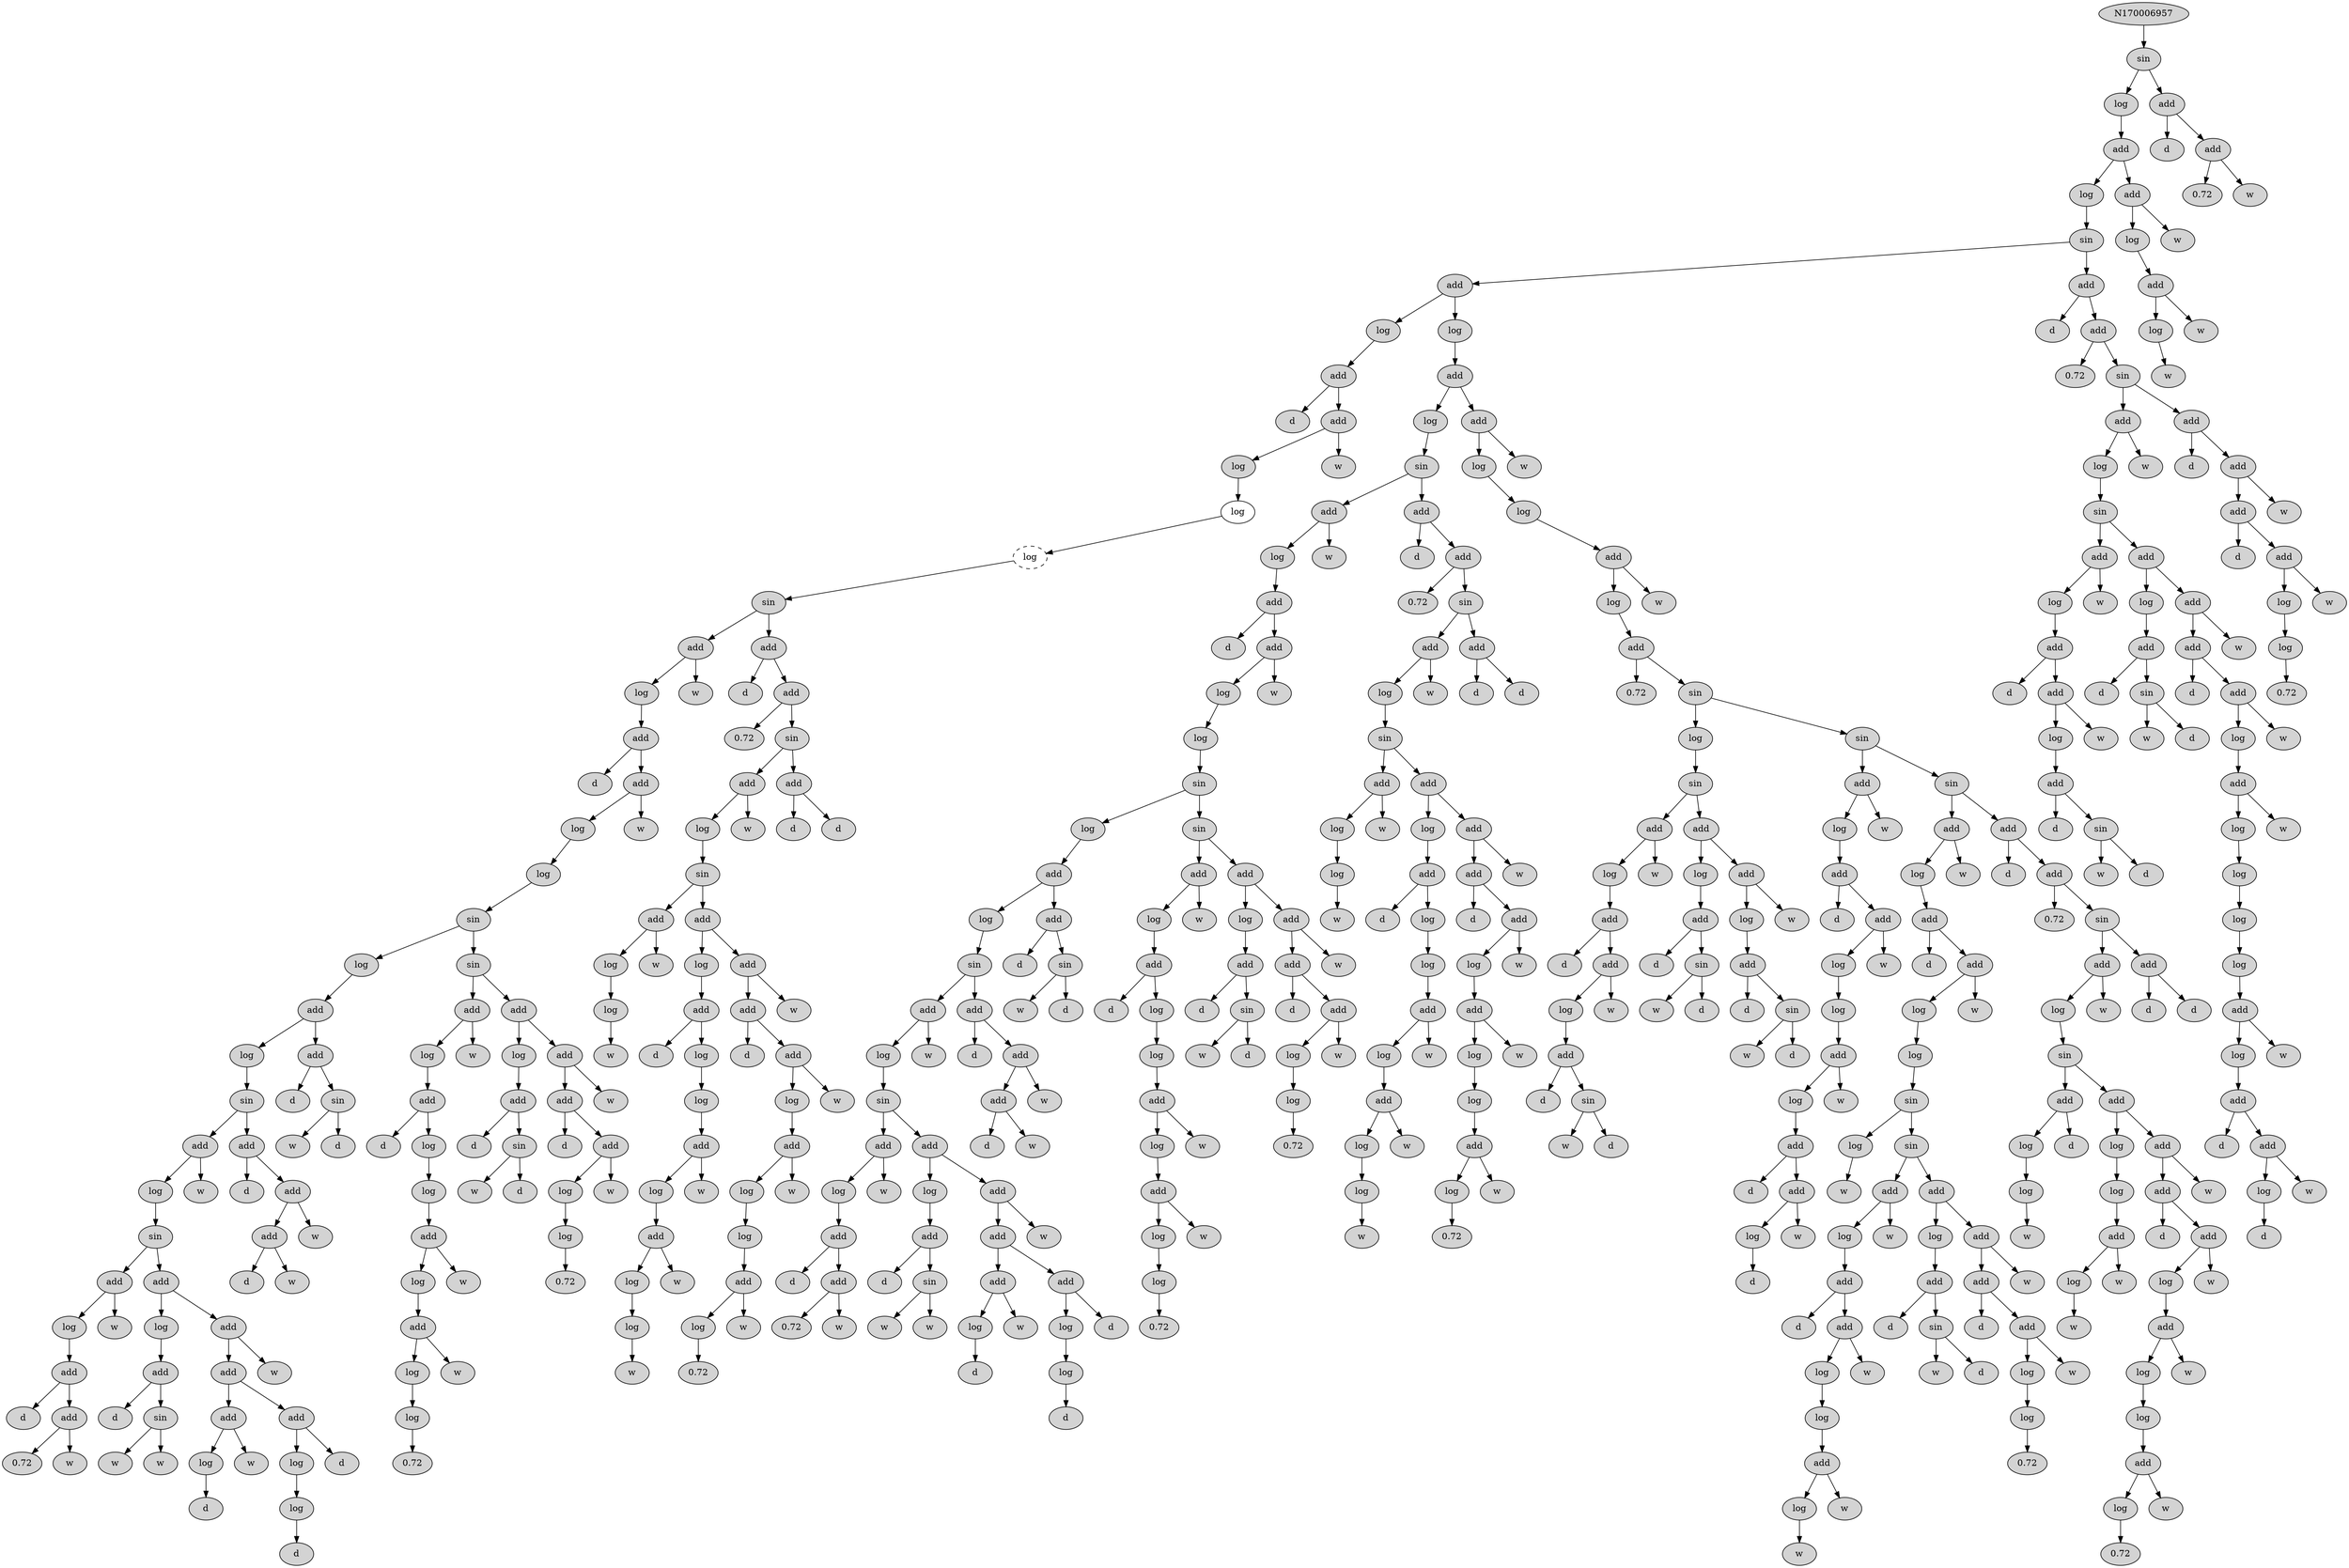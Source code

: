  digraph G170006957 {
N170006957[ style="filled"  label="N170006957"];
N170006957 -> N170006958;
N170006958[ style="filled"  label="sin"];
N170006958 -> N170006959;
N170006959[ style="filled"  label="log"];
N170006959 -> N170006960;
N170006960[ style="filled"  label="add"];
N170006960 -> N170006961;
N170006961[ style="filled"  label="log"];
N170006961 -> N170006962;
N170006962[ style="filled"  label="sin"];
N170006962 -> N170006963;
N170006963[ style="filled"  label="add"];
N170006963 -> N170006964;
N170006964[ style="filled"  label="log"];
N170006964 -> N170006965;
N170006965[ style="filled"  label="add"];
N170006965 -> N170006966;
N170006966[ style="filled"  label="d"];
N170006965 -> N170006967;
N170006967[ style="filled"  label="add"];
N170006967 -> N170006968;
N170006968[ style="filled"  label="log"];
N170006968 -> N170006969;
N170006969[ style="solid"  label="log"];
N170006969 -> N170007343;
N170007343[ style="dashed"  label="log"];
N170007343 -> N170007344;
N170007344[ style="filled"  label="sin"];
N170007344 -> N170007345;
N170007345[ style="filled"  label="add"];
N170007345 -> N170007346;
N170007346[ style="filled"  label="log"];
N170007346 -> N170007347;
N170007347[ style="filled"  label="add"];
N170007347 -> N170007348;
N170007348[ style="filled"  label="d"];
N170007347 -> N170007349;
N170007349[ style="filled"  label="add"];
N170007349 -> N170007350;
N170007350[ style="filled"  label="log"];
N170007350 -> N170007351;
N170007351[ style="filled"  label="log"];
N170007351 -> N170007352;
N170007352[ style="filled"  label="sin"];
N170007352 -> N170007353;
N170007353[ style="filled"  label="log"];
N170007353 -> N170007354;
N170007354[ style="filled"  label="add"];
N170007354 -> N170007355;
N170007355[ style="filled"  label="log"];
N170007355 -> N170007356;
N170007356[ style="filled"  label="sin"];
N170007356 -> N170007357;
N170007357[ style="filled"  label="add"];
N170007357 -> N170007358;
N170007358[ style="filled"  label="log"];
N170007358 -> N170007359;
N170007359[ style="filled"  label="sin"];
N170007359 -> N170007360;
N170007360[ style="filled"  label="add"];
N170007360 -> N170007361;
N170007361[ style="filled"  label="log"];
N170007361 -> N170007362;
N170007362[ style="filled"  label="add"];
N170007362 -> N170007363;
N170007363[ style="filled"  label="d"];
N170007362 -> N170007364;
N170007364[ style="filled"  label="add"];
N170007364 -> N170007365;
N170007365[ style="filled"  label="0.72"];
N170007364 -> N170007366;
N170007366[ style="filled"  label="w"];
N170007360 -> N170007367;
N170007367[ style="filled"  label="w"];
N170007359 -> N170007368;
N170007368[ style="filled"  label="add"];
N170007368 -> N170007369;
N170007369[ style="filled"  label="log"];
N170007369 -> N170007370;
N170007370[ style="filled"  label="add"];
N170007370 -> N170007371;
N170007371[ style="filled"  label="d"];
N170007370 -> N170007372;
N170007372[ style="filled"  label="sin"];
N170007372 -> N170007373;
N170007373[ style="filled"  label="w"];
N170007372 -> N170007374;
N170007374[ style="filled"  label="w"];
N170007368 -> N170007375;
N170007375[ style="filled"  label="add"];
N170007375 -> N170007376;
N170007376[ style="filled"  label="add"];
N170007376 -> N170007377;
N170007377[ style="filled"  label="add"];
N170007377 -> N170007378;
N170007378[ style="filled"  label="log"];
N170007378 -> N170007379;
N170007379[ style="filled"  label="d"];
N170007377 -> N170007380;
N170007380[ style="filled"  label="w"];
N170007376 -> N170007381;
N170007381[ style="filled"  label="add"];
N170007381 -> N170007382;
N170007382[ style="filled"  label="log"];
N170007382 -> N170007383;
N170007383[ style="filled"  label="log"];
N170007383 -> N170007384;
N170007384[ style="filled"  label="d"];
N170007381 -> N170007385;
N170007385[ style="filled"  label="d"];
N170007375 -> N170007386;
N170007386[ style="filled"  label="w"];
N170007357 -> N170007387;
N170007387[ style="filled"  label="w"];
N170007356 -> N170007388;
N170007388[ style="filled"  label="add"];
N170007388 -> N170007389;
N170007389[ style="filled"  label="d"];
N170007388 -> N170007390;
N170007390[ style="filled"  label="add"];
N170007390 -> N170007391;
N170007391[ style="filled"  label="add"];
N170007391 -> N170007392;
N170007392[ style="filled"  label="d"];
N170007391 -> N170007393;
N170007393[ style="filled"  label="w"];
N170007390 -> N170007394;
N170007394[ style="filled"  label="w"];
N170007354 -> N170007395;
N170007395[ style="filled"  label="add"];
N170007395 -> N170007396;
N170007396[ style="filled"  label="d"];
N170007395 -> N170007397;
N170007397[ style="filled"  label="sin"];
N170007397 -> N170007398;
N170007398[ style="filled"  label="w"];
N170007397 -> N170007399;
N170007399[ style="filled"  label="d"];
N170007352 -> N170007400;
N170007400[ style="filled"  label="sin"];
N170007400 -> N170007401;
N170007401[ style="filled"  label="add"];
N170007401 -> N170007402;
N170007402[ style="filled"  label="log"];
N170007402 -> N170007403;
N170007403[ style="filled"  label="add"];
N170007403 -> N170007404;
N170007404[ style="filled"  label="d"];
N170007403 -> N170007405;
N170007405[ style="filled"  label="log"];
N170007405 -> N170007406;
N170007406[ style="filled"  label="log"];
N170007406 -> N170007407;
N170007407[ style="filled"  label="add"];
N170007407 -> N170007408;
N170007408[ style="filled"  label="log"];
N170007408 -> N170007409;
N170007409[ style="filled"  label="add"];
N170007409 -> N170007410;
N170007410[ style="filled"  label="log"];
N170007410 -> N170007411;
N170007411[ style="filled"  label="log"];
N170007411 -> N170007412;
N170007412[ style="filled"  label="0.72"];
N170007409 -> N170007413;
N170007413[ style="filled"  label="w"];
N170007407 -> N170007414;
N170007414[ style="filled"  label="w"];
N170007401 -> N170007415;
N170007415[ style="filled"  label="w"];
N170007400 -> N170007416;
N170007416[ style="filled"  label="add"];
N170007416 -> N170007417;
N170007417[ style="filled"  label="log"];
N170007417 -> N170007418;
N170007418[ style="filled"  label="add"];
N170007418 -> N170007419;
N170007419[ style="filled"  label="d"];
N170007418 -> N170007420;
N170007420[ style="filled"  label="sin"];
N170007420 -> N170007421;
N170007421[ style="filled"  label="w"];
N170007420 -> N170007422;
N170007422[ style="filled"  label="d"];
N170007416 -> N170007423;
N170007423[ style="filled"  label="add"];
N170007423 -> N170007424;
N170007424[ style="filled"  label="add"];
N170007424 -> N170007425;
N170007425[ style="filled"  label="d"];
N170007424 -> N170007426;
N170007426[ style="filled"  label="add"];
N170007426 -> N170007427;
N170007427[ style="filled"  label="log"];
N170007427 -> N170007428;
N170007428[ style="filled"  label="log"];
N170007428 -> N170007429;
N170007429[ style="filled"  label="0.72"];
N170007426 -> N170007430;
N170007430[ style="filled"  label="w"];
N170007423 -> N170007431;
N170007431[ style="filled"  label="w"];
N170007349 -> N170007432;
N170007432[ style="filled"  label="w"];
N170007345 -> N170007433;
N170007433[ style="filled"  label="w"];
N170007344 -> N170007434;
N170007434[ style="filled"  label="add"];
N170007434 -> N170007435;
N170007435[ style="filled"  label="d"];
N170007434 -> N170007436;
N170007436[ style="filled"  label="add"];
N170007436 -> N170007437;
N170007437[ style="filled"  label="0.72"];
N170007436 -> N170007438;
N170007438[ style="filled"  label="sin"];
N170007438 -> N170007439;
N170007439[ style="filled"  label="add"];
N170007439 -> N170007440;
N170007440[ style="filled"  label="log"];
N170007440 -> N170007441;
N170007441[ style="filled"  label="sin"];
N170007441 -> N170007442;
N170007442[ style="filled"  label="add"];
N170007442 -> N170007443;
N170007443[ style="filled"  label="log"];
N170007443 -> N170007444;
N170007444[ style="filled"  label="log"];
N170007444 -> N170007445;
N170007445[ style="filled"  label="w"];
N170007442 -> N170007446;
N170007446[ style="filled"  label="w"];
N170007441 -> N170007447;
N170007447[ style="filled"  label="add"];
N170007447 -> N170007448;
N170007448[ style="filled"  label="log"];
N170007448 -> N170007449;
N170007449[ style="filled"  label="add"];
N170007449 -> N170007450;
N170007450[ style="filled"  label="d"];
N170007449 -> N170007451;
N170007451[ style="filled"  label="log"];
N170007451 -> N170007452;
N170007452[ style="filled"  label="log"];
N170007452 -> N170007453;
N170007453[ style="filled"  label="add"];
N170007453 -> N170007454;
N170007454[ style="filled"  label="log"];
N170007454 -> N170007455;
N170007455[ style="filled"  label="add"];
N170007455 -> N170007456;
N170007456[ style="filled"  label="log"];
N170007456 -> N170007457;
N170007457[ style="filled"  label="log"];
N170007457 -> N170007458;
N170007458[ style="filled"  label="w"];
N170007455 -> N170007459;
N170007459[ style="filled"  label="w"];
N170007453 -> N170007460;
N170007460[ style="filled"  label="w"];
N170007447 -> N170007461;
N170007461[ style="filled"  label="add"];
N170007461 -> N170007462;
N170007462[ style="filled"  label="add"];
N170007462 -> N170007463;
N170007463[ style="filled"  label="d"];
N170007462 -> N170007464;
N170007464[ style="filled"  label="add"];
N170007464 -> N170007465;
N170007465[ style="filled"  label="log"];
N170007465 -> N170007466;
N170007466[ style="filled"  label="add"];
N170007466 -> N170007467;
N170007467[ style="filled"  label="log"];
N170007467 -> N170007468;
N170007468[ style="filled"  label="log"];
N170007468 -> N170007469;
N170007469[ style="filled"  label="add"];
N170007469 -> N170007470;
N170007470[ style="filled"  label="log"];
N170007470 -> N170007471;
N170007471[ style="filled"  label="0.72"];
N170007469 -> N170007472;
N170007472[ style="filled"  label="w"];
N170007466 -> N170007473;
N170007473[ style="filled"  label="w"];
N170007464 -> N170007474;
N170007474[ style="filled"  label="w"];
N170007461 -> N170007475;
N170007475[ style="filled"  label="w"];
N170007439 -> N170007476;
N170007476[ style="filled"  label="w"];
N170007438 -> N170007477;
N170007477[ style="filled"  label="add"];
N170007477 -> N170007478;
N170007478[ style="filled"  label="d"];
N170007477 -> N170007479;
N170007479[ style="filled"  label="d"];
N170006967 -> N170006971;
N170006971[ style="filled"  label="w"];
N170006963 -> N170006972;
N170006972[ style="filled"  label="log"];
N170006972 -> N170006973;
N170006973[ style="filled"  label="add"];
N170006973 -> N170006974;
N170006974[ style="filled"  label="log"];
N170006974 -> N170006975;
N170006975[ style="filled"  label="sin"];
N170006975 -> N170006976;
N170006976[ style="filled"  label="add"];
N170006976 -> N170006977;
N170006977[ style="filled"  label="log"];
N170006977 -> N170006978;
N170006978[ style="filled"  label="add"];
N170006978 -> N170006979;
N170006979[ style="filled"  label="d"];
N170006978 -> N170006980;
N170006980[ style="filled"  label="add"];
N170006980 -> N170006981;
N170006981[ style="filled"  label="log"];
N170006981 -> N170006982;
N170006982[ style="filled"  label="log"];
N170006982 -> N170006983;
N170006983[ style="filled"  label="sin"];
N170006983 -> N170006984;
N170006984[ style="filled"  label="log"];
N170006984 -> N170006985;
N170006985[ style="filled"  label="add"];
N170006985 -> N170006986;
N170006986[ style="filled"  label="log"];
N170006986 -> N170006987;
N170006987[ style="filled"  label="sin"];
N170006987 -> N170006988;
N170006988[ style="filled"  label="add"];
N170006988 -> N170006989;
N170006989[ style="filled"  label="log"];
N170006989 -> N170006990;
N170006990[ style="filled"  label="sin"];
N170006990 -> N170006991;
N170006991[ style="filled"  label="add"];
N170006991 -> N170006992;
N170006992[ style="filled"  label="log"];
N170006992 -> N170006993;
N170006993[ style="filled"  label="add"];
N170006993 -> N170006994;
N170006994[ style="filled"  label="d"];
N170006993 -> N170006995;
N170006995[ style="filled"  label="add"];
N170006995 -> N170006996;
N170006996[ style="filled"  label="0.72"];
N170006995 -> N170006997;
N170006997[ style="filled"  label="w"];
N170006991 -> N170006998;
N170006998[ style="filled"  label="w"];
N170006990 -> N170006999;
N170006999[ style="filled"  label="add"];
N170006999 -> N170007000;
N170007000[ style="filled"  label="log"];
N170007000 -> N170007001;
N170007001[ style="filled"  label="add"];
N170007001 -> N170007002;
N170007002[ style="filled"  label="d"];
N170007001 -> N170007003;
N170007003[ style="filled"  label="sin"];
N170007003 -> N170007004;
N170007004[ style="filled"  label="w"];
N170007003 -> N170007005;
N170007005[ style="filled"  label="w"];
N170006999 -> N170007006;
N170007006[ style="filled"  label="add"];
N170007006 -> N170007007;
N170007007[ style="filled"  label="add"];
N170007007 -> N170007008;
N170007008[ style="filled"  label="add"];
N170007008 -> N170007009;
N170007009[ style="filled"  label="log"];
N170007009 -> N170007010;
N170007010[ style="filled"  label="d"];
N170007008 -> N170007011;
N170007011[ style="filled"  label="w"];
N170007007 -> N170007012;
N170007012[ style="filled"  label="add"];
N170007012 -> N170007013;
N170007013[ style="filled"  label="log"];
N170007013 -> N170007014;
N170007014[ style="filled"  label="log"];
N170007014 -> N170007015;
N170007015[ style="filled"  label="d"];
N170007012 -> N170007016;
N170007016[ style="filled"  label="d"];
N170007006 -> N170007017;
N170007017[ style="filled"  label="w"];
N170006988 -> N170007018;
N170007018[ style="filled"  label="w"];
N170006987 -> N170007019;
N170007019[ style="filled"  label="add"];
N170007019 -> N170007020;
N170007020[ style="filled"  label="d"];
N170007019 -> N170007021;
N170007021[ style="filled"  label="add"];
N170007021 -> N170007022;
N170007022[ style="filled"  label="add"];
N170007022 -> N170007023;
N170007023[ style="filled"  label="d"];
N170007022 -> N170007024;
N170007024[ style="filled"  label="w"];
N170007021 -> N170007025;
N170007025[ style="filled"  label="w"];
N170006985 -> N170007026;
N170007026[ style="filled"  label="add"];
N170007026 -> N170007027;
N170007027[ style="filled"  label="d"];
N170007026 -> N170007028;
N170007028[ style="filled"  label="sin"];
N170007028 -> N170007029;
N170007029[ style="filled"  label="w"];
N170007028 -> N170007030;
N170007030[ style="filled"  label="d"];
N170006983 -> N170007031;
N170007031[ style="filled"  label="sin"];
N170007031 -> N170007032;
N170007032[ style="filled"  label="add"];
N170007032 -> N170007033;
N170007033[ style="filled"  label="log"];
N170007033 -> N170007034;
N170007034[ style="filled"  label="add"];
N170007034 -> N170007035;
N170007035[ style="filled"  label="d"];
N170007034 -> N170007036;
N170007036[ style="filled"  label="log"];
N170007036 -> N170007037;
N170007037[ style="filled"  label="log"];
N170007037 -> N170007038;
N170007038[ style="filled"  label="add"];
N170007038 -> N170007039;
N170007039[ style="filled"  label="log"];
N170007039 -> N170007040;
N170007040[ style="filled"  label="add"];
N170007040 -> N170007041;
N170007041[ style="filled"  label="log"];
N170007041 -> N170007042;
N170007042[ style="filled"  label="log"];
N170007042 -> N170007043;
N170007043[ style="filled"  label="0.72"];
N170007040 -> N170007044;
N170007044[ style="filled"  label="w"];
N170007038 -> N170007045;
N170007045[ style="filled"  label="w"];
N170007032 -> N170007046;
N170007046[ style="filled"  label="w"];
N170007031 -> N170007047;
N170007047[ style="filled"  label="add"];
N170007047 -> N170007048;
N170007048[ style="filled"  label="log"];
N170007048 -> N170007049;
N170007049[ style="filled"  label="add"];
N170007049 -> N170007050;
N170007050[ style="filled"  label="d"];
N170007049 -> N170007051;
N170007051[ style="filled"  label="sin"];
N170007051 -> N170007052;
N170007052[ style="filled"  label="w"];
N170007051 -> N170007053;
N170007053[ style="filled"  label="d"];
N170007047 -> N170007054;
N170007054[ style="filled"  label="add"];
N170007054 -> N170007055;
N170007055[ style="filled"  label="add"];
N170007055 -> N170007056;
N170007056[ style="filled"  label="d"];
N170007055 -> N170007057;
N170007057[ style="filled"  label="add"];
N170007057 -> N170007058;
N170007058[ style="filled"  label="log"];
N170007058 -> N170007059;
N170007059[ style="filled"  label="log"];
N170007059 -> N170007060;
N170007060[ style="filled"  label="0.72"];
N170007057 -> N170007061;
N170007061[ style="filled"  label="w"];
N170007054 -> N170007062;
N170007062[ style="filled"  label="w"];
N170006980 -> N170007063;
N170007063[ style="filled"  label="w"];
N170006976 -> N170007064;
N170007064[ style="filled"  label="w"];
N170006975 -> N170007065;
N170007065[ style="filled"  label="add"];
N170007065 -> N170007066;
N170007066[ style="filled"  label="d"];
N170007065 -> N170007067;
N170007067[ style="filled"  label="add"];
N170007067 -> N170007068;
N170007068[ style="filled"  label="0.72"];
N170007067 -> N170007069;
N170007069[ style="filled"  label="sin"];
N170007069 -> N170007070;
N170007070[ style="filled"  label="add"];
N170007070 -> N170007071;
N170007071[ style="filled"  label="log"];
N170007071 -> N170007072;
N170007072[ style="filled"  label="sin"];
N170007072 -> N170007073;
N170007073[ style="filled"  label="add"];
N170007073 -> N170007074;
N170007074[ style="filled"  label="log"];
N170007074 -> N170007075;
N170007075[ style="filled"  label="log"];
N170007075 -> N170007076;
N170007076[ style="filled"  label="w"];
N170007073 -> N170007077;
N170007077[ style="filled"  label="w"];
N170007072 -> N170007078;
N170007078[ style="filled"  label="add"];
N170007078 -> N170007079;
N170007079[ style="filled"  label="log"];
N170007079 -> N170007080;
N170007080[ style="filled"  label="add"];
N170007080 -> N170007081;
N170007081[ style="filled"  label="d"];
N170007080 -> N170007082;
N170007082[ style="filled"  label="log"];
N170007082 -> N170007083;
N170007083[ style="filled"  label="log"];
N170007083 -> N170007084;
N170007084[ style="filled"  label="add"];
N170007084 -> N170007085;
N170007085[ style="filled"  label="log"];
N170007085 -> N170007086;
N170007086[ style="filled"  label="add"];
N170007086 -> N170007087;
N170007087[ style="filled"  label="log"];
N170007087 -> N170007088;
N170007088[ style="filled"  label="log"];
N170007088 -> N170007089;
N170007089[ style="filled"  label="w"];
N170007086 -> N170007090;
N170007090[ style="filled"  label="w"];
N170007084 -> N170007091;
N170007091[ style="filled"  label="w"];
N170007078 -> N170007092;
N170007092[ style="filled"  label="add"];
N170007092 -> N170007093;
N170007093[ style="filled"  label="add"];
N170007093 -> N170007094;
N170007094[ style="filled"  label="d"];
N170007093 -> N170007095;
N170007095[ style="filled"  label="add"];
N170007095 -> N170007096;
N170007096[ style="filled"  label="log"];
N170007096 -> N170007097;
N170007097[ style="filled"  label="add"];
N170007097 -> N170007098;
N170007098[ style="filled"  label="log"];
N170007098 -> N170007099;
N170007099[ style="filled"  label="log"];
N170007099 -> N170007100;
N170007100[ style="filled"  label="add"];
N170007100 -> N170007101;
N170007101[ style="filled"  label="log"];
N170007101 -> N170007102;
N170007102[ style="filled"  label="0.72"];
N170007100 -> N170007103;
N170007103[ style="filled"  label="w"];
N170007097 -> N170007104;
N170007104[ style="filled"  label="w"];
N170007095 -> N170007105;
N170007105[ style="filled"  label="w"];
N170007092 -> N170007106;
N170007106[ style="filled"  label="w"];
N170007070 -> N170007107;
N170007107[ style="filled"  label="w"];
N170007069 -> N170007108;
N170007108[ style="filled"  label="add"];
N170007108 -> N170007109;
N170007109[ style="filled"  label="d"];
N170007108 -> N170007110;
N170007110[ style="filled"  label="d"];
N170006973 -> N170007111;
N170007111[ style="filled"  label="add"];
N170007111 -> N170007112;
N170007112[ style="filled"  label="log"];
N170007112 -> N170007113;
N170007113[ style="filled"  label="log"];
N170007113 -> N170007114;
N170007114[ style="filled"  label="add"];
N170007114 -> N170007115;
N170007115[ style="filled"  label="log"];
N170007115 -> N170007116;
N170007116[ style="filled"  label="add"];
N170007116 -> N170007117;
N170007117[ style="filled"  label="0.72"];
N170007116 -> N170007118;
N170007118[ style="filled"  label="sin"];
N170007118 -> N170007119;
N170007119[ style="filled"  label="log"];
N170007119 -> N170007120;
N170007120[ style="filled"  label="sin"];
N170007120 -> N170007121;
N170007121[ style="filled"  label="add"];
N170007121 -> N170007122;
N170007122[ style="filled"  label="log"];
N170007122 -> N170007123;
N170007123[ style="filled"  label="add"];
N170007123 -> N170007124;
N170007124[ style="filled"  label="d"];
N170007123 -> N170007125;
N170007125[ style="filled"  label="add"];
N170007125 -> N170007126;
N170007126[ style="filled"  label="log"];
N170007126 -> N170007127;
N170007127[ style="filled"  label="add"];
N170007127 -> N170007128;
N170007128[ style="filled"  label="d"];
N170007127 -> N170007129;
N170007129[ style="filled"  label="sin"];
N170007129 -> N170007130;
N170007130[ style="filled"  label="w"];
N170007129 -> N170007131;
N170007131[ style="filled"  label="d"];
N170007125 -> N170007132;
N170007132[ style="filled"  label="w"];
N170007121 -> N170007133;
N170007133[ style="filled"  label="w"];
N170007120 -> N170007134;
N170007134[ style="filled"  label="add"];
N170007134 -> N170007135;
N170007135[ style="filled"  label="log"];
N170007135 -> N170007136;
N170007136[ style="filled"  label="add"];
N170007136 -> N170007137;
N170007137[ style="filled"  label="d"];
N170007136 -> N170007138;
N170007138[ style="filled"  label="sin"];
N170007138 -> N170007139;
N170007139[ style="filled"  label="w"];
N170007138 -> N170007140;
N170007140[ style="filled"  label="d"];
N170007134 -> N170007141;
N170007141[ style="filled"  label="add"];
N170007141 -> N170007142;
N170007142[ style="filled"  label="log"];
N170007142 -> N170007143;
N170007143[ style="filled"  label="add"];
N170007143 -> N170007144;
N170007144[ style="filled"  label="d"];
N170007143 -> N170007145;
N170007145[ style="filled"  label="sin"];
N170007145 -> N170007146;
N170007146[ style="filled"  label="w"];
N170007145 -> N170007147;
N170007147[ style="filled"  label="d"];
N170007141 -> N170007148;
N170007148[ style="filled"  label="w"];
N170007118 -> N170007149;
N170007149[ style="filled"  label="sin"];
N170007149 -> N170007150;
N170007150[ style="filled"  label="add"];
N170007150 -> N170007151;
N170007151[ style="filled"  label="log"];
N170007151 -> N170007152;
N170007152[ style="filled"  label="add"];
N170007152 -> N170007153;
N170007153[ style="filled"  label="d"];
N170007152 -> N170007154;
N170007154[ style="filled"  label="add"];
N170007154 -> N170007155;
N170007155[ style="filled"  label="log"];
N170007155 -> N170007156;
N170007156[ style="filled"  label="log"];
N170007156 -> N170007157;
N170007157[ style="filled"  label="add"];
N170007157 -> N170007158;
N170007158[ style="filled"  label="log"];
N170007158 -> N170007159;
N170007159[ style="filled"  label="add"];
N170007159 -> N170007160;
N170007160[ style="filled"  label="d"];
N170007159 -> N170007161;
N170007161[ style="filled"  label="add"];
N170007161 -> N170007162;
N170007162[ style="filled"  label="log"];
N170007162 -> N170007163;
N170007163[ style="filled"  label="d"];
N170007161 -> N170007164;
N170007164[ style="filled"  label="w"];
N170007157 -> N170007165;
N170007165[ style="filled"  label="w"];
N170007154 -> N170007166;
N170007166[ style="filled"  label="w"];
N170007150 -> N170007167;
N170007167[ style="filled"  label="w"];
N170007149 -> N170007168;
N170007168[ style="filled"  label="sin"];
N170007168 -> N170007169;
N170007169[ style="filled"  label="add"];
N170007169 -> N170007170;
N170007170[ style="filled"  label="log"];
N170007170 -> N170007171;
N170007171[ style="filled"  label="add"];
N170007171 -> N170007172;
N170007172[ style="filled"  label="d"];
N170007171 -> N170007173;
N170007173[ style="filled"  label="add"];
N170007173 -> N170007174;
N170007174[ style="filled"  label="log"];
N170007174 -> N170007175;
N170007175[ style="filled"  label="log"];
N170007175 -> N170007176;
N170007176[ style="filled"  label="sin"];
N170007176 -> N170007177;
N170007177[ style="filled"  label="log"];
N170007177 -> N170007178;
N170007178[ style="filled"  label="w"];
N170007176 -> N170007179;
N170007179[ style="filled"  label="sin"];
N170007179 -> N170007180;
N170007180[ style="filled"  label="add"];
N170007180 -> N170007181;
N170007181[ style="filled"  label="log"];
N170007181 -> N170007182;
N170007182[ style="filled"  label="add"];
N170007182 -> N170007183;
N170007183[ style="filled"  label="d"];
N170007182 -> N170007184;
N170007184[ style="filled"  label="add"];
N170007184 -> N170007185;
N170007185[ style="filled"  label="log"];
N170007185 -> N170007186;
N170007186[ style="filled"  label="log"];
N170007186 -> N170007187;
N170007187[ style="filled"  label="add"];
N170007187 -> N170007188;
N170007188[ style="filled"  label="log"];
N170007188 -> N170007189;
N170007189[ style="filled"  label="w"];
N170007187 -> N170007190;
N170007190[ style="filled"  label="w"];
N170007184 -> N170007191;
N170007191[ style="filled"  label="w"];
N170007180 -> N170007192;
N170007192[ style="filled"  label="w"];
N170007179 -> N170007193;
N170007193[ style="filled"  label="add"];
N170007193 -> N170007194;
N170007194[ style="filled"  label="log"];
N170007194 -> N170007195;
N170007195[ style="filled"  label="add"];
N170007195 -> N170007196;
N170007196[ style="filled"  label="d"];
N170007195 -> N170007197;
N170007197[ style="filled"  label="sin"];
N170007197 -> N170007198;
N170007198[ style="filled"  label="w"];
N170007197 -> N170007199;
N170007199[ style="filled"  label="d"];
N170007193 -> N170007200;
N170007200[ style="filled"  label="add"];
N170007200 -> N170007201;
N170007201[ style="filled"  label="add"];
N170007201 -> N170007202;
N170007202[ style="filled"  label="d"];
N170007201 -> N170007203;
N170007203[ style="filled"  label="add"];
N170007203 -> N170007204;
N170007204[ style="filled"  label="log"];
N170007204 -> N170007205;
N170007205[ style="filled"  label="log"];
N170007205 -> N170007206;
N170007206[ style="filled"  label="0.72"];
N170007203 -> N170007207;
N170007207[ style="filled"  label="w"];
N170007200 -> N170007208;
N170007208[ style="filled"  label="w"];
N170007173 -> N170007209;
N170007209[ style="filled"  label="w"];
N170007169 -> N170007210;
N170007210[ style="filled"  label="w"];
N170007168 -> N170007211;
N170007211[ style="filled"  label="add"];
N170007211 -> N170007212;
N170007212[ style="filled"  label="d"];
N170007211 -> N170007213;
N170007213[ style="filled"  label="add"];
N170007213 -> N170007214;
N170007214[ style="filled"  label="0.72"];
N170007213 -> N170007215;
N170007215[ style="filled"  label="sin"];
N170007215 -> N170007216;
N170007216[ style="filled"  label="add"];
N170007216 -> N170007217;
N170007217[ style="filled"  label="log"];
N170007217 -> N170007218;
N170007218[ style="filled"  label="sin"];
N170007218 -> N170007219;
N170007219[ style="filled"  label="add"];
N170007219 -> N170007220;
N170007220[ style="filled"  label="log"];
N170007220 -> N170007221;
N170007221[ style="filled"  label="log"];
N170007221 -> N170007222;
N170007222[ style="filled"  label="w"];
N170007219 -> N170007223;
N170007223[ style="filled"  label="d"];
N170007218 -> N170007224;
N170007224[ style="filled"  label="add"];
N170007224 -> N170007225;
N170007225[ style="filled"  label="log"];
N170007225 -> N170007226;
N170007226[ style="filled"  label="log"];
N170007226 -> N170007227;
N170007227[ style="filled"  label="add"];
N170007227 -> N170007228;
N170007228[ style="filled"  label="log"];
N170007228 -> N170007229;
N170007229[ style="filled"  label="w"];
N170007227 -> N170007230;
N170007230[ style="filled"  label="w"];
N170007224 -> N170007231;
N170007231[ style="filled"  label="add"];
N170007231 -> N170007232;
N170007232[ style="filled"  label="add"];
N170007232 -> N170007233;
N170007233[ style="filled"  label="d"];
N170007232 -> N170007234;
N170007234[ style="filled"  label="add"];
N170007234 -> N170007235;
N170007235[ style="filled"  label="log"];
N170007235 -> N170007236;
N170007236[ style="filled"  label="add"];
N170007236 -> N170007237;
N170007237[ style="filled"  label="log"];
N170007237 -> N170007238;
N170007238[ style="filled"  label="log"];
N170007238 -> N170007239;
N170007239[ style="filled"  label="add"];
N170007239 -> N170007240;
N170007240[ style="filled"  label="log"];
N170007240 -> N170007241;
N170007241[ style="filled"  label="0.72"];
N170007239 -> N170007242;
N170007242[ style="filled"  label="w"];
N170007236 -> N170007243;
N170007243[ style="filled"  label="w"];
N170007234 -> N170007244;
N170007244[ style="filled"  label="w"];
N170007231 -> N170007245;
N170007245[ style="filled"  label="w"];
N170007216 -> N170007246;
N170007246[ style="filled"  label="w"];
N170007215 -> N170007247;
N170007247[ style="filled"  label="add"];
N170007247 -> N170007248;
N170007248[ style="filled"  label="d"];
N170007247 -> N170007249;
N170007249[ style="filled"  label="d"];
N170007114 -> N170007250;
N170007250[ style="filled"  label="w"];
N170007111 -> N170007251;
N170007251[ style="filled"  label="w"];
N170006962 -> N170007252;
N170007252[ style="filled"  label="add"];
N170007252 -> N170007253;
N170007253[ style="filled"  label="d"];
N170007252 -> N170007254;
N170007254[ style="filled"  label="add"];
N170007254 -> N170007255;
N170007255[ style="filled"  label="0.72"];
N170007254 -> N170007256;
N170007256[ style="filled"  label="sin"];
N170007256 -> N170007257;
N170007257[ style="filled"  label="add"];
N170007257 -> N170007258;
N170007258[ style="filled"  label="log"];
N170007258 -> N170007259;
N170007259[ style="filled"  label="sin"];
N170007259 -> N170007260;
N170007260[ style="filled"  label="add"];
N170007260 -> N170007261;
N170007261[ style="filled"  label="log"];
N170007261 -> N170007262;
N170007262[ style="filled"  label="add"];
N170007262 -> N170007263;
N170007263[ style="filled"  label="d"];
N170007262 -> N170007264;
N170007264[ style="filled"  label="add"];
N170007264 -> N170007265;
N170007265[ style="filled"  label="log"];
N170007265 -> N170007266;
N170007266[ style="filled"  label="add"];
N170007266 -> N170007267;
N170007267[ style="filled"  label="d"];
N170007266 -> N170007268;
N170007268[ style="filled"  label="sin"];
N170007268 -> N170007269;
N170007269[ style="filled"  label="w"];
N170007268 -> N170007270;
N170007270[ style="filled"  label="d"];
N170007264 -> N170007271;
N170007271[ style="filled"  label="w"];
N170007260 -> N170007272;
N170007272[ style="filled"  label="w"];
N170007259 -> N170007273;
N170007273[ style="filled"  label="add"];
N170007273 -> N170007274;
N170007274[ style="filled"  label="log"];
N170007274 -> N170007275;
N170007275[ style="filled"  label="add"];
N170007275 -> N170007276;
N170007276[ style="filled"  label="d"];
N170007275 -> N170007277;
N170007277[ style="filled"  label="sin"];
N170007277 -> N170007278;
N170007278[ style="filled"  label="w"];
N170007277 -> N170007279;
N170007279[ style="filled"  label="d"];
N170007273 -> N170007280;
N170007280[ style="filled"  label="add"];
N170007280 -> N170007281;
N170007281[ style="filled"  label="add"];
N170007281 -> N170007282;
N170007282[ style="filled"  label="d"];
N170007281 -> N170007283;
N170007283[ style="filled"  label="add"];
N170007283 -> N170007284;
N170007284[ style="filled"  label="log"];
N170007284 -> N170007285;
N170007285[ style="filled"  label="add"];
N170007285 -> N170007286;
N170007286[ style="filled"  label="log"];
N170007286 -> N170007287;
N170007287[ style="filled"  label="log"];
N170007287 -> N170007288;
N170007288[ style="filled"  label="log"];
N170007288 -> N170007289;
N170007289[ style="filled"  label="log"];
N170007289 -> N170007290;
N170007290[ style="filled"  label="add"];
N170007290 -> N170007291;
N170007291[ style="filled"  label="log"];
N170007291 -> N170007292;
N170007292[ style="filled"  label="add"];
N170007292 -> N170007293;
N170007293[ style="filled"  label="d"];
N170007292 -> N170007294;
N170007294[ style="filled"  label="add"];
N170007294 -> N170007295;
N170007295[ style="filled"  label="log"];
N170007295 -> N170007296;
N170007296[ style="filled"  label="d"];
N170007294 -> N170007297;
N170007297[ style="filled"  label="w"];
N170007290 -> N170007298;
N170007298[ style="filled"  label="w"];
N170007285 -> N170007299;
N170007299[ style="filled"  label="w"];
N170007283 -> N170007300;
N170007300[ style="filled"  label="w"];
N170007280 -> N170007301;
N170007301[ style="filled"  label="w"];
N170007257 -> N170007302;
N170007302[ style="filled"  label="w"];
N170007256 -> N170007303;
N170007303[ style="filled"  label="add"];
N170007303 -> N170007304;
N170007304[ style="filled"  label="d"];
N170007303 -> N170007305;
N170007305[ style="filled"  label="add"];
N170007305 -> N170007306;
N170007306[ style="filled"  label="add"];
N170007306 -> N170007307;
N170007307[ style="filled"  label="d"];
N170007306 -> N170007308;
N170007308[ style="filled"  label="add"];
N170007308 -> N170007309;
N170007309[ style="filled"  label="log"];
N170007309 -> N170007310;
N170007310[ style="filled"  label="log"];
N170007310 -> N170007311;
N170007311[ style="filled"  label="0.72"];
N170007308 -> N170007312;
N170007312[ style="filled"  label="w"];
N170007305 -> N170007313;
N170007313[ style="filled"  label="w"];
N170006960 -> N170007314;
N170007314[ style="filled"  label="add"];
N170007314 -> N170007315;
N170007315[ style="filled"  label="log"];
N170007315 -> N170007316;
N170007316[ style="filled"  label="add"];
N170007316 -> N170007317;
N170007317[ style="filled"  label="log"];
N170007317 -> N170007318;
N170007318[ style="filled"  label="w"];
N170007316 -> N170007319;
N170007319[ style="filled"  label="w"];
N170007314 -> N170007320;
N170007320[ style="filled"  label="w"];
N170006958 -> N170007321;
N170007321[ style="filled"  label="add"];
N170007321 -> N170007322;
N170007322[ style="filled"  label="d"];
N170007321 -> N170007323;
N170007323[ style="filled"  label="add"];
N170007323 -> N170007324;
N170007324[ style="filled"  label="0.72"];
N170007323 -> N170007325;
N170007325[ style="filled"  label="w"];
}
